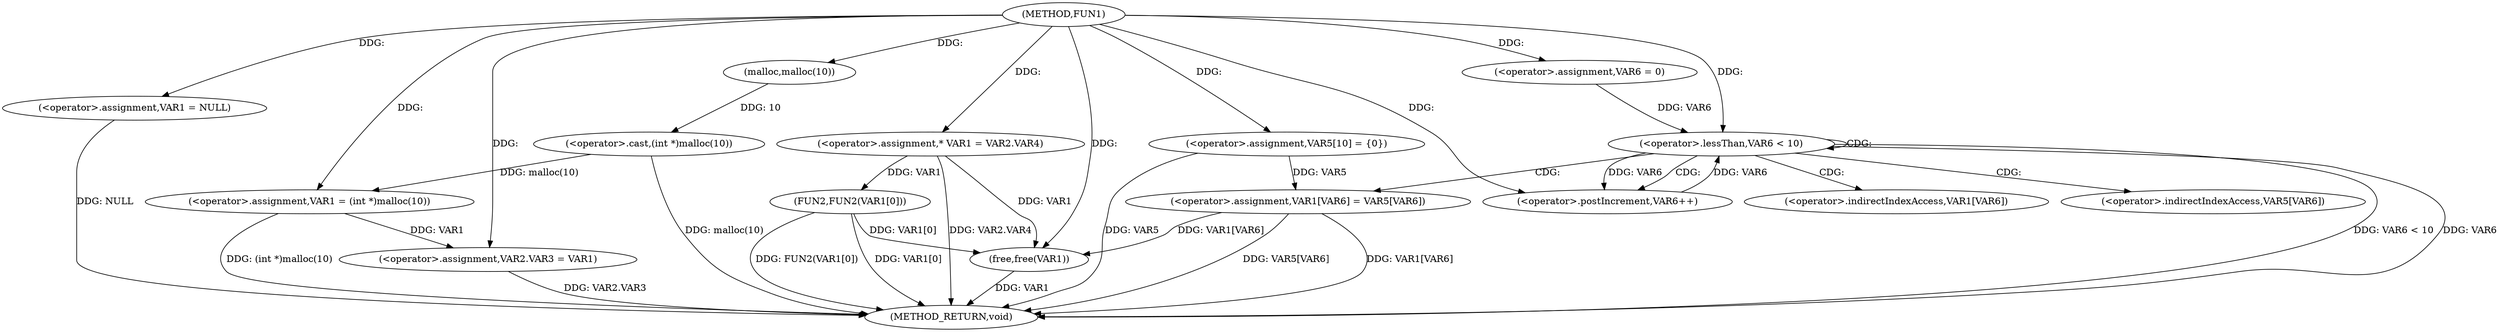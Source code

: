 digraph FUN1 {  
"1000100" [label = "(METHOD,FUN1)" ]
"1000153" [label = "(METHOD_RETURN,void)" ]
"1000104" [label = "(<operator>.assignment,VAR1 = NULL)" ]
"1000107" [label = "(<operator>.assignment,VAR1 = (int *)malloc(10))" ]
"1000109" [label = "(<operator>.cast,(int *)malloc(10))" ]
"1000111" [label = "(malloc,malloc(10))" ]
"1000113" [label = "(<operator>.assignment,VAR2.VAR3 = VAR1)" ]
"1000120" [label = "(<operator>.assignment,* VAR1 = VAR2.VAR4)" ]
"1000127" [label = "(<operator>.assignment,VAR5[10] = {0})" ]
"1000131" [label = "(<operator>.assignment,VAR6 = 0)" ]
"1000134" [label = "(<operator>.lessThan,VAR6 < 10)" ]
"1000137" [label = "(<operator>.postIncrement,VAR6++)" ]
"1000140" [label = "(<operator>.assignment,VAR1[VAR6] = VAR5[VAR6])" ]
"1000147" [label = "(FUN2,FUN2(VAR1[0]))" ]
"1000151" [label = "(free,free(VAR1))" ]
"1000141" [label = "(<operator>.indirectIndexAccess,VAR1[VAR6])" ]
"1000144" [label = "(<operator>.indirectIndexAccess,VAR5[VAR6])" ]
  "1000113" -> "1000153"  [ label = "DDG: VAR2.VAR3"] 
  "1000140" -> "1000153"  [ label = "DDG: VAR1[VAR6]"] 
  "1000147" -> "1000153"  [ label = "DDG: VAR1[0]"] 
  "1000120" -> "1000153"  [ label = "DDG: VAR2.VAR4"] 
  "1000127" -> "1000153"  [ label = "DDG: VAR5"] 
  "1000151" -> "1000153"  [ label = "DDG: VAR1"] 
  "1000140" -> "1000153"  [ label = "DDG: VAR5[VAR6]"] 
  "1000134" -> "1000153"  [ label = "DDG: VAR6 < 10"] 
  "1000134" -> "1000153"  [ label = "DDG: VAR6"] 
  "1000147" -> "1000153"  [ label = "DDG: FUN2(VAR1[0])"] 
  "1000109" -> "1000153"  [ label = "DDG: malloc(10)"] 
  "1000104" -> "1000153"  [ label = "DDG: NULL"] 
  "1000107" -> "1000153"  [ label = "DDG: (int *)malloc(10)"] 
  "1000100" -> "1000104"  [ label = "DDG: "] 
  "1000109" -> "1000107"  [ label = "DDG: malloc(10)"] 
  "1000100" -> "1000107"  [ label = "DDG: "] 
  "1000111" -> "1000109"  [ label = "DDG: 10"] 
  "1000100" -> "1000111"  [ label = "DDG: "] 
  "1000107" -> "1000113"  [ label = "DDG: VAR1"] 
  "1000100" -> "1000113"  [ label = "DDG: "] 
  "1000100" -> "1000120"  [ label = "DDG: "] 
  "1000100" -> "1000127"  [ label = "DDG: "] 
  "1000100" -> "1000131"  [ label = "DDG: "] 
  "1000131" -> "1000134"  [ label = "DDG: VAR6"] 
  "1000137" -> "1000134"  [ label = "DDG: VAR6"] 
  "1000100" -> "1000134"  [ label = "DDG: "] 
  "1000134" -> "1000137"  [ label = "DDG: VAR6"] 
  "1000100" -> "1000137"  [ label = "DDG: "] 
  "1000127" -> "1000140"  [ label = "DDG: VAR5"] 
  "1000120" -> "1000147"  [ label = "DDG: VAR1"] 
  "1000140" -> "1000151"  [ label = "DDG: VAR1[VAR6]"] 
  "1000120" -> "1000151"  [ label = "DDG: VAR1"] 
  "1000147" -> "1000151"  [ label = "DDG: VAR1[0]"] 
  "1000100" -> "1000151"  [ label = "DDG: "] 
  "1000134" -> "1000137"  [ label = "CDG: "] 
  "1000134" -> "1000141"  [ label = "CDG: "] 
  "1000134" -> "1000144"  [ label = "CDG: "] 
  "1000134" -> "1000140"  [ label = "CDG: "] 
  "1000134" -> "1000134"  [ label = "CDG: "] 
}
